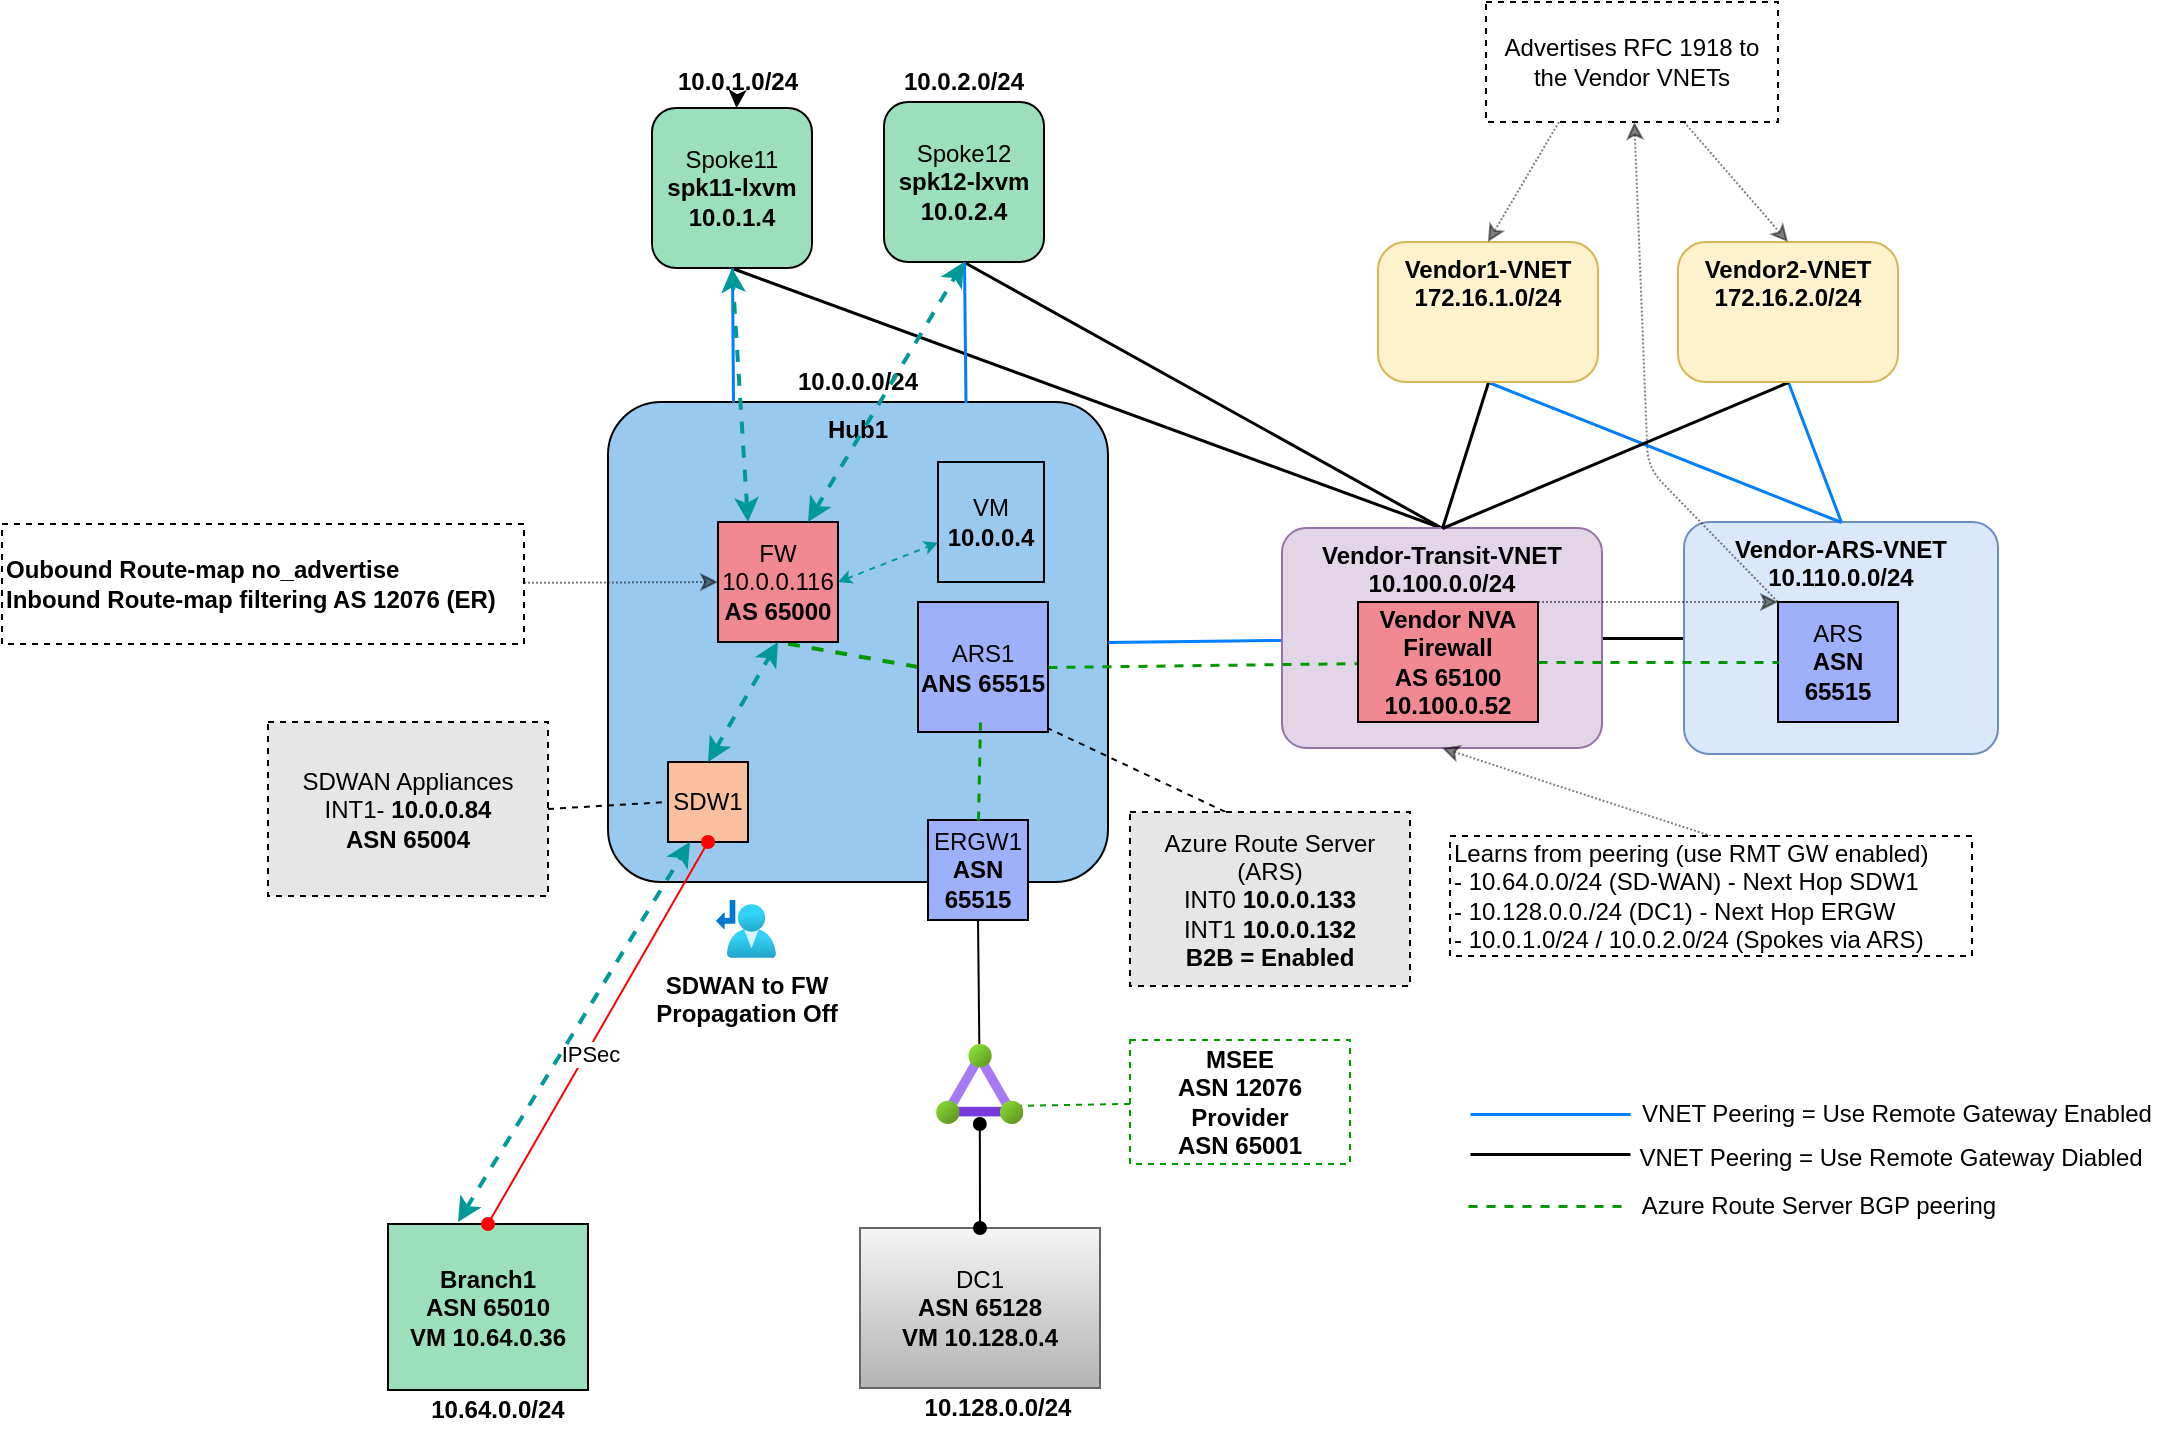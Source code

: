 <mxfile version="23.0.2" type="device">
  <diagram id="00uQ1r8bzlsPOv85Df7x" name="Page-1">
    <mxGraphModel dx="2490" dy="745" grid="0" gridSize="10" guides="0" tooltips="0" connect="1" arrows="1" fold="1" page="0" pageScale="1" pageWidth="1100" pageHeight="850" background="none" math="0" shadow="0">
      <root>
        <mxCell id="0" />
        <mxCell id="1" parent="0" />
        <mxCell id="167" style="edgeStyle=none;html=1;exitX=0.5;exitY=1;exitDx=0;exitDy=0;entryX=0.5;entryY=0;entryDx=0;entryDy=0;strokeColor=#000000;strokeWidth=1.5;startArrow=none;startFill=0;endArrow=none;endFill=0;" parent="1" source="4" target="139" edge="1">
          <mxGeometry relative="1" as="geometry" />
        </mxCell>
        <mxCell id="4" value="Spoke12&lt;br&gt;&lt;b style=&quot;border-color: var(--border-color);&quot;&gt;spk12-lxvm&lt;br style=&quot;border-color: var(--border-color);&quot;&gt;10.0.2.4&lt;/b&gt;" style="rounded=1;whiteSpace=wrap;html=1;fillColor=#9BE0BA;" parent="1" vertex="1">
          <mxGeometry x="-627" y="130" width="80" height="80" as="geometry" />
        </mxCell>
        <mxCell id="166" style="edgeStyle=none;html=1;strokeColor=#000000;strokeWidth=1.5;startArrow=none;startFill=0;endArrow=none;endFill=0;entryX=0.5;entryY=0;entryDx=0;entryDy=0;exitX=0.5;exitY=1;exitDx=0;exitDy=0;" parent="1" source="5" target="139" edge="1">
          <mxGeometry relative="1" as="geometry">
            <mxPoint x="-700" y="240" as="sourcePoint" />
            <mxPoint x="-360" y="340" as="targetPoint" />
          </mxGeometry>
        </mxCell>
        <mxCell id="5" value="Spoke11&lt;br&gt;&lt;b&gt;spk11-lxvm&lt;br&gt;10.0.1.4&lt;/b&gt;" style="rounded=1;whiteSpace=wrap;html=1;fillColor=#9BE0BA;" parent="1" vertex="1">
          <mxGeometry x="-743" y="133" width="80" height="80" as="geometry" />
        </mxCell>
        <mxCell id="8" value="&lt;b&gt;Hub1&lt;br&gt;&lt;br&gt;&lt;/b&gt;" style="rounded=1;whiteSpace=wrap;html=1;verticalAlign=top;fillColor=#99C9EF;arcSize=11;" parent="1" vertex="1">
          <mxGeometry x="-765" y="280" width="250" height="240" as="geometry" />
        </mxCell>
        <mxCell id="14" style="rounded=0;orthogonalLoop=1;jettySize=auto;html=1;exitX=0;exitY=0.5;exitDx=0;exitDy=0;dashed=1;strokeColor=#009900;endArrow=none;endFill=0;fontColor=#004F00;startArrow=none;entryX=0.5;entryY=1;entryDx=0;entryDy=0;strokeWidth=2;" parent="1" source="13" target="111" edge="1">
          <mxGeometry relative="1" as="geometry">
            <mxPoint x="-715" y="404" as="targetPoint" />
          </mxGeometry>
        </mxCell>
        <mxCell id="15" value="SDW1&lt;br&gt;" style="whiteSpace=wrap;html=1;aspect=fixed;fillColor=#F9C0A0;direction=south;" parent="1" vertex="1">
          <mxGeometry x="-735" y="460" width="40" height="40" as="geometry" />
        </mxCell>
        <mxCell id="25" value="DC1&lt;br&gt;&lt;b&gt;ASN 65128&lt;br&gt;VM 10.128.0.4&lt;br&gt;&lt;/b&gt;" style="rounded=0;whiteSpace=wrap;html=1;fillColor=#f5f5f5;strokeColor=#666666;gradientColor=#b3b3b3;" parent="1" vertex="1">
          <mxGeometry x="-639" y="693" width="120" height="80" as="geometry" />
        </mxCell>
        <mxCell id="26" value="&lt;b&gt;Branch1&lt;br&gt;ASN 65010&lt;br&gt;VM 10.64.0.36&lt;br&gt;&lt;/b&gt;" style="rounded=0;whiteSpace=wrap;html=1;fillColor=#9BE0BA;" parent="1" vertex="1">
          <mxGeometry x="-875" y="691" width="100" height="83" as="geometry" />
        </mxCell>
        <mxCell id="27" style="rounded=1;orthogonalLoop=1;jettySize=auto;html=1;exitX=0.5;exitY=1;exitDx=0;exitDy=0;entryX=0.715;entryY=0.001;entryDx=0;entryDy=0;startArrow=none;startFill=0;endArrow=none;endFill=0;entryPerimeter=0;strokeColor=#007FFF;strokeWidth=1.5;" parent="1" source="4" target="8" edge="1">
          <mxGeometry relative="1" as="geometry" />
        </mxCell>
        <mxCell id="28" style="rounded=1;orthogonalLoop=1;jettySize=auto;html=1;exitX=0.5;exitY=1;exitDx=0;exitDy=0;entryX=0.25;entryY=0;entryDx=0;entryDy=0;startArrow=none;startFill=0;endArrow=none;endFill=0;strokeColor=#007FFF;strokeWidth=1.5;" parent="1" source="5" target="8" edge="1">
          <mxGeometry relative="1" as="geometry" />
        </mxCell>
        <mxCell id="31" style="rounded=0;orthogonalLoop=1;jettySize=auto;html=1;exitX=0.5;exitY=0;exitDx=0;exitDy=0;startArrow=oval;startFill=1;endArrow=oval;endFill=1;strokeColor=#FF0000;entryX=1;entryY=0.5;entryDx=0;entryDy=0;" parent="1" source="26" target="15" edge="1">
          <mxGeometry relative="1" as="geometry">
            <mxPoint x="-725" y="500" as="targetPoint" />
          </mxGeometry>
        </mxCell>
        <mxCell id="168" value="IPSec" style="edgeLabel;html=1;align=center;verticalAlign=middle;resizable=0;points=[];" parent="31" vertex="1" connectable="0">
          <mxGeometry x="-0.096" y="-1" relative="1" as="geometry">
            <mxPoint as="offset" />
          </mxGeometry>
        </mxCell>
        <mxCell id="35" value="ERGW1&lt;br&gt;&lt;b&gt;ASN 65515&lt;/b&gt;" style="whiteSpace=wrap;html=1;aspect=fixed;fillStyle=auto;fillColor=#9FB0FA;" parent="1" vertex="1">
          <mxGeometry x="-605" y="489" width="50" height="50" as="geometry" />
        </mxCell>
        <mxCell id="170" value="" style="edgeStyle=none;html=1;" parent="1" source="37" target="5" edge="1">
          <mxGeometry relative="1" as="geometry" />
        </mxCell>
        <mxCell id="37" value="10.0.1.0/24" style="text;html=1;strokeColor=none;fillColor=none;align=center;verticalAlign=middle;whiteSpace=wrap;rounded=0;fontStyle=1" parent="1" vertex="1">
          <mxGeometry x="-740" y="110" width="80" height="20" as="geometry" />
        </mxCell>
        <mxCell id="38" value="10.0.2.0/24" style="text;html=1;strokeColor=none;fillColor=none;align=center;verticalAlign=middle;whiteSpace=wrap;rounded=0;fontStyle=1" parent="1" vertex="1">
          <mxGeometry x="-627" y="110" width="80" height="20" as="geometry" />
        </mxCell>
        <mxCell id="40" value="&lt;b&gt;10.64.0.0/24&lt;/b&gt;" style="text;html=1;strokeColor=none;fillColor=none;align=center;verticalAlign=middle;whiteSpace=wrap;rounded=0;" parent="1" vertex="1">
          <mxGeometry x="-860" y="774" width="80" height="20" as="geometry" />
        </mxCell>
        <mxCell id="149" value="" style="edgeStyle=none;html=1;strokeColor=#007FFF;startArrow=none;startFill=0;endArrow=none;endFill=0;" parent="1" source="41" target="8" edge="1">
          <mxGeometry relative="1" as="geometry" />
        </mxCell>
        <mxCell id="41" value="10.0.0.0/24" style="text;html=1;strokeColor=none;fillColor=none;align=center;verticalAlign=middle;whiteSpace=wrap;rounded=0;fontStyle=1" parent="1" vertex="1">
          <mxGeometry x="-680" y="260" width="80" height="20" as="geometry" />
        </mxCell>
        <mxCell id="42" value="&lt;b&gt;10.128.0.0/24&lt;/b&gt;" style="text;html=1;strokeColor=none;fillColor=none;align=center;verticalAlign=middle;whiteSpace=wrap;rounded=0;" parent="1" vertex="1">
          <mxGeometry x="-610" y="773" width="80" height="20" as="geometry" />
        </mxCell>
        <mxCell id="45" style="rounded=0;orthogonalLoop=1;jettySize=auto;html=1;entryX=0.5;entryY=1;entryDx=0;entryDy=0;startArrow=none;startFill=0;endArrow=none;endFill=0;" parent="1" source="163" target="35" edge="1">
          <mxGeometry relative="1" as="geometry">
            <mxPoint x="-575" y="610" as="sourcePoint" />
          </mxGeometry>
        </mxCell>
        <mxCell id="47" style="rounded=0;orthogonalLoop=1;jettySize=auto;html=1;exitX=0.5;exitY=0;exitDx=0;exitDy=0;startArrow=oval;startFill=1;endArrow=oval;endFill=1;" parent="1" source="25" target="163" edge="1">
          <mxGeometry relative="1" as="geometry">
            <mxPoint x="-573.482" y="679.944" as="targetPoint" />
          </mxGeometry>
        </mxCell>
        <mxCell id="57" style="rounded=0;orthogonalLoop=1;jettySize=auto;html=1;exitX=1;exitY=0.5;exitDx=0;exitDy=0;entryX=0;entryY=0.5;entryDx=0;entryDy=0;dashed=1;startArrow=none;startFill=0;endArrow=none;endFill=0;strokeColor=#000000;" parent="1" source="59" target="13" edge="1">
          <mxGeometry relative="1" as="geometry" />
        </mxCell>
        <mxCell id="59" value="&lt;font style=&quot;&quot;&gt;Azure Route Server (ARS)&lt;br&gt;&lt;div style=&quot;&quot;&gt;INT0 &lt;b&gt;10.0.0.133&lt;/b&gt;&lt;/div&gt;&lt;div style=&quot;&quot;&gt;INT1 &lt;b&gt;10.0.0.132&lt;/b&gt;&lt;/div&gt;&lt;div style=&quot;&quot;&gt;&lt;b&gt;B2B = Enabled&lt;/b&gt;&lt;/div&gt;&lt;/font&gt;" style="text;html=1;strokeColor=default;fillColor=#E6E6E6;align=center;verticalAlign=middle;whiteSpace=wrap;rounded=0;dashed=1;" parent="1" vertex="1">
          <mxGeometry x="-504" y="485" width="140" height="87" as="geometry" />
        </mxCell>
        <mxCell id="61" style="rounded=0;orthogonalLoop=1;jettySize=auto;html=1;exitX=1;exitY=0.5;exitDx=0;exitDy=0;entryX=0.5;entryY=1;entryDx=0;entryDy=0;dashed=1;startArrow=none;startFill=0;endArrow=none;endFill=0;strokeColor=#000000;" parent="1" source="62" target="15" edge="1">
          <mxGeometry relative="1" as="geometry" />
        </mxCell>
        <mxCell id="62" value="SDWAN Appliances&lt;br&gt;INT1-&amp;nbsp;&lt;b&gt;10.0.0.84&lt;/b&gt;&lt;br&gt;&lt;b&gt;ASN 65004&lt;/b&gt;" style="text;html=1;strokeColor=default;fillColor=#E6E6E6;align=center;verticalAlign=middle;whiteSpace=wrap;rounded=0;dashed=1;" parent="1" vertex="1">
          <mxGeometry x="-935" y="440" width="140" height="87" as="geometry" />
        </mxCell>
        <mxCell id="69" style="rounded=0;orthogonalLoop=1;jettySize=auto;html=1;dashed=1;strokeColor=#009900;endArrow=none;endFill=0;fontColor=#004F00;labelBackgroundColor=default;entryX=0.846;entryY=0.775;entryDx=0;entryDy=0;entryPerimeter=0;" parent="1" source="94" target="163" edge="1">
          <mxGeometry relative="1" as="geometry">
            <mxPoint x="-295" y="532.5" as="sourcePoint" />
            <mxPoint x="-575" y="635.25" as="targetPoint" />
          </mxGeometry>
        </mxCell>
        <mxCell id="94" value="&lt;b&gt;MSEE&lt;br&gt;ASN 12076&lt;br&gt;Provider&lt;br&gt;ASN 65001&lt;br&gt;&lt;/b&gt;" style="text;html=1;strokeColor=#009900;fillColor=none;align=center;verticalAlign=middle;whiteSpace=wrap;rounded=0;dashed=1;" parent="1" vertex="1">
          <mxGeometry x="-504" y="599" width="110" height="62" as="geometry" />
        </mxCell>
        <mxCell id="101" value="VM&lt;br&gt;&lt;b&gt;10.0.0.4&lt;/b&gt;" style="text;align=center;html=1;verticalAlign=middle;whiteSpace=wrap;rounded=0;fontSize=12;strokeColor=default;" parent="1" vertex="1">
          <mxGeometry x="-600" y="310" width="53" height="60" as="geometry" />
        </mxCell>
        <mxCell id="140" style="edgeStyle=none;html=1;entryX=1;entryY=0.5;entryDx=0;entryDy=0;endArrow=none;endFill=0;strokeColor=#007FFF;strokeWidth=1.5;" parent="1" source="139" target="8" edge="1">
          <mxGeometry relative="1" as="geometry" />
        </mxCell>
        <mxCell id="143" style="edgeStyle=none;html=1;exitX=1;exitY=0.5;exitDx=0;exitDy=0;entryX=0;entryY=0.5;entryDx=0;entryDy=0;endArrow=none;endFill=0;strokeWidth=1.5;strokeColor=#000000;startArrow=none;startFill=0;" parent="1" source="139" target="141" edge="1">
          <mxGeometry relative="1" as="geometry" />
        </mxCell>
        <mxCell id="139" value="&lt;b&gt;Vendor-Transit-VNET&lt;br&gt;10.100.0.0/24&lt;br&gt;&lt;br&gt;&lt;br&gt;&lt;/b&gt;" style="rounded=1;whiteSpace=wrap;html=1;verticalAlign=top;fillColor=#e1d5e7;arcSize=11;strokeColor=#9673a6;" parent="1" vertex="1">
          <mxGeometry x="-428" y="343" width="160" height="110" as="geometry" />
        </mxCell>
        <mxCell id="144" style="edgeStyle=none;html=1;exitX=0.5;exitY=0;exitDx=0;exitDy=0;entryX=0.5;entryY=1;entryDx=0;entryDy=0;endArrow=none;endFill=0;strokeColor=#007FFF;strokeWidth=1.5;" parent="1" source="141" target="145" edge="1">
          <mxGeometry relative="1" as="geometry" />
        </mxCell>
        <mxCell id="141" value="&lt;b&gt;Vendor-ARS-VNET&lt;br&gt;&lt;/b&gt;&lt;b style=&quot;border-color: var(--border-color);&quot;&gt;10.110.0.0/24&lt;/b&gt;&lt;b&gt;&lt;br&gt;&lt;br&gt;&lt;br&gt;&lt;/b&gt;" style="rounded=1;whiteSpace=wrap;html=1;verticalAlign=top;fillColor=#dae8fc;arcSize=11;strokeColor=#6c8ebf;" parent="1" vertex="1">
          <mxGeometry x="-227" y="340" width="157" height="116" as="geometry" />
        </mxCell>
        <mxCell id="146" style="edgeStyle=none;html=1;entryX=0.5;entryY=0;entryDx=0;entryDy=0;endArrow=none;endFill=0;exitX=0.5;exitY=1;exitDx=0;exitDy=0;strokeColor=#007FFF;strokeWidth=1.5;" parent="1" source="142" target="141" edge="1">
          <mxGeometry relative="1" as="geometry" />
        </mxCell>
        <mxCell id="148" style="edgeStyle=none;html=1;exitX=0.5;exitY=1;exitDx=0;exitDy=0;endArrow=none;endFill=0;entryX=0.5;entryY=0;entryDx=0;entryDy=0;strokeWidth=1.5;strokeColor=#000000;startArrow=none;startFill=0;" parent="1" source="142" target="139" edge="1">
          <mxGeometry relative="1" as="geometry">
            <mxPoint x="-350" y="340" as="targetPoint" />
          </mxGeometry>
        </mxCell>
        <mxCell id="142" value="&lt;b&gt;Vendor1-VNET&lt;/b&gt;&lt;br&gt;&lt;b&gt;172.16.1.0/24&lt;/b&gt;" style="rounded=1;whiteSpace=wrap;html=1;verticalAlign=top;fillColor=#fff2cc;arcSize=20;strokeColor=#d6b656;" parent="1" vertex="1">
          <mxGeometry x="-380" y="200" width="110" height="70" as="geometry" />
        </mxCell>
        <mxCell id="147" style="edgeStyle=none;html=1;exitX=0.5;exitY=1;exitDx=0;exitDy=0;entryX=0.5;entryY=0;entryDx=0;entryDy=0;endArrow=none;endFill=0;strokeWidth=1.5;strokeColor=#000000;startArrow=none;startFill=0;" parent="1" source="145" target="139" edge="1">
          <mxGeometry relative="1" as="geometry" />
        </mxCell>
        <mxCell id="145" value="&lt;b&gt;Vendor2-VNET&lt;/b&gt;&lt;br&gt;&lt;b&gt;172.16.2.0/24&lt;/b&gt;" style="rounded=1;whiteSpace=wrap;html=1;verticalAlign=top;fillColor=#fff2cc;arcSize=20;strokeColor=#d6b656;" parent="1" vertex="1">
          <mxGeometry x="-230" y="200" width="110" height="70" as="geometry" />
        </mxCell>
        <mxCell id="13" value="ARS1&lt;br&gt;&lt;b&gt;ANS 65515&lt;/b&gt;" style="whiteSpace=wrap;html=1;aspect=fixed;fillColor=#9FB0FA;" parent="1" vertex="1">
          <mxGeometry x="-610" y="380" width="65" height="65" as="geometry" />
        </mxCell>
        <mxCell id="151" value="" style="rounded=0;orthogonalLoop=1;jettySize=auto;html=1;exitX=1;exitY=0.5;exitDx=0;exitDy=0;dashed=1;strokeColor=#009900;endArrow=none;endFill=0;fontColor=#004F00;strokeWidth=1.5;" parent="1" source="13" target="153" edge="1">
          <mxGeometry relative="1" as="geometry">
            <mxPoint x="-600" y="433.727" as="targetPoint" />
            <mxPoint x="-705" y="470" as="sourcePoint" />
          </mxGeometry>
        </mxCell>
        <mxCell id="153" value="&lt;b style=&quot;border-color: var(--border-color);&quot;&gt;Vendor NVA&lt;br style=&quot;border-color: var(--border-color);&quot;&gt;Firewall&lt;br&gt;AS 65100&lt;br&gt;10.100.0.52&lt;br&gt;&lt;/b&gt;" style="whiteSpace=wrap;html=1;fillColor=#F18992;gradientColor=none;fillStyle=auto;" parent="1" vertex="1">
          <mxGeometry x="-390" y="380" width="90" height="60" as="geometry" />
        </mxCell>
        <mxCell id="154" value="&lt;span style=&quot;border-color: var(--border-color);&quot;&gt;ARS&lt;/span&gt;&lt;br&gt;&lt;b&gt;ASN 65515&lt;/b&gt;" style="whiteSpace=wrap;html=1;aspect=fixed;fillColor=#9FB0FA;" parent="1" vertex="1">
          <mxGeometry x="-180" y="380" width="60" height="60" as="geometry" />
        </mxCell>
        <mxCell id="160" value="" style="rounded=0;orthogonalLoop=1;jettySize=auto;html=1;exitX=1;exitY=0.5;exitDx=0;exitDy=0;dashed=1;strokeColor=#009900;endArrow=none;endFill=0;fontColor=#004F00;entryX=0;entryY=0.5;entryDx=0;entryDy=0;strokeWidth=1.5;" parent="1" source="153" target="154" edge="1">
          <mxGeometry relative="1" as="geometry">
            <mxPoint x="-380" y="420.562" as="targetPoint" />
            <mxPoint x="-535" y="422.5" as="sourcePoint" />
          </mxGeometry>
        </mxCell>
        <mxCell id="163" value="" style="aspect=fixed;html=1;points=[];align=center;image;fontSize=12;image=img/lib/azure2/networking/ExpressRoute_Circuits.svg;fillColor=#FF6666;" parent="1" vertex="1">
          <mxGeometry x="-601" y="601" width="43.75" height="40" as="geometry" />
        </mxCell>
        <mxCell id="teDGvpvdM2zaWoDMswgV-171" value="" style="rounded=0;orthogonalLoop=1;jettySize=auto;html=1;dashed=1;strokeColor=#009900;endArrow=none;endFill=0;fontColor=#004F00;strokeWidth=1.5;exitX=0.5;exitY=0;exitDx=0;exitDy=0;" parent="1" source="35" edge="1">
          <mxGeometry relative="1" as="geometry">
            <mxPoint x="-579" y="440" as="targetPoint" />
            <mxPoint x="-576" y="490" as="sourcePoint" />
          </mxGeometry>
        </mxCell>
        <mxCell id="110" value="Firewall" parent="0" />
        <mxCell id="137" style="edgeStyle=none;hachureGap=4;html=1;exitX=1;exitY=0.5;exitDx=0;exitDy=0;strokeColor=#009999;strokeWidth=1;fontFamily=Helvetica;fontSource=https%3A%2F%2Ffonts.googleapis.com%2Fcss%3Ffamily%3DArchitects%2BDaughter;fontSize=11;rounded=0;startArrow=classic;dashed=1;startSize=4;endSize=4;jumpSize=4;" parent="110" source="111" target="101" edge="1">
          <mxGeometry relative="1" as="geometry" />
        </mxCell>
        <mxCell id="111" value="FW&lt;br&gt;10.0.0.116&lt;br&gt;&lt;b&gt;AS 65000&lt;/b&gt;&lt;br&gt;" style="whiteSpace=wrap;html=1;aspect=fixed;gradientColor=none;fillStyle=auto;fillColor=#F18992;" parent="110" vertex="1">
          <mxGeometry x="-710" y="340" width="60" height="60" as="geometry" />
        </mxCell>
        <mxCell id="112" value="" style="endArrow=classic;startArrow=classic;html=1;rounded=0;dashed=1;strokeWidth=2;entryX=0.5;entryY=1;entryDx=0;entryDy=0;exitX=0;exitY=0.5;exitDx=0;exitDy=0;strokeColor=#009999;" parent="110" target="111" edge="1">
          <mxGeometry width="50" height="50" relative="1" as="geometry">
            <mxPoint x="-715" y="460" as="sourcePoint" />
            <mxPoint x="-659" y="425" as="targetPoint" />
          </mxGeometry>
        </mxCell>
        <mxCell id="113" value="" style="endArrow=classic;startArrow=classic;html=1;rounded=0;dashed=1;strokeWidth=2;exitX=0.25;exitY=0;exitDx=0;exitDy=0;strokeColor=#009999;entryX=0.5;entryY=1;entryDx=0;entryDy=0;" parent="110" source="111" target="5" edge="1">
          <mxGeometry width="50" height="50" relative="1" as="geometry">
            <mxPoint x="-647.0" y="397" as="sourcePoint" />
            <mxPoint x="-697" y="210" as="targetPoint" />
          </mxGeometry>
        </mxCell>
        <mxCell id="114" value="" style="endArrow=classic;startArrow=classic;html=1;rounded=0;dashed=1;strokeWidth=2;strokeColor=#009999;entryX=1;entryY=0.5;entryDx=0;entryDy=0;" parent="110" edge="1">
          <mxGeometry width="50" height="50" relative="1" as="geometry">
            <mxPoint x="-840" y="690" as="sourcePoint" />
            <mxPoint x="-724" y="500.0" as="targetPoint" />
          </mxGeometry>
        </mxCell>
        <mxCell id="115" value="" style="endArrow=classic;startArrow=classic;html=1;rounded=0;dashed=1;strokeWidth=2;entryX=0.5;entryY=1;entryDx=0;entryDy=0;strokeColor=#009999;exitX=0.75;exitY=0;exitDx=0;exitDy=0;" parent="110" source="111" target="4" edge="1">
          <mxGeometry width="50" height="50" relative="1" as="geometry">
            <mxPoint x="-615" y="340" as="sourcePoint" />
            <mxPoint x="-585" y="240.0" as="targetPoint" />
          </mxGeometry>
        </mxCell>
        <mxCell id="124" value="Flow" style="" parent="0" visible="0" />
        <mxCell id="125" value="" style="endArrow=classic;startArrow=classic;html=1;rounded=0;dashed=1;strokeWidth=1;strokeColor=#009999;" parent="124" edge="1">
          <mxGeometry width="50" height="50" relative="1" as="geometry">
            <mxPoint x="-703.454" y="460.0" as="sourcePoint" />
            <mxPoint x="-693.383" y="240" as="targetPoint" />
            <Array as="points">
              <mxPoint x="-659" y="383" />
            </Array>
          </mxGeometry>
        </mxCell>
        <mxCell id="126" value="" style="endArrow=classic;startArrow=classic;html=1;rounded=0;dashed=1;strokeWidth=1;strokeColor=#009999;entryX=0.75;entryY=1;entryDx=0;entryDy=0;exitX=0;exitY=0.5;exitDx=0;exitDy=0;" parent="124" edge="1">
          <mxGeometry width="50" height="50" relative="1" as="geometry">
            <mxPoint x="-665" y="460.0" as="sourcePoint" />
            <mxPoint x="-567" y="240" as="targetPoint" />
            <Array as="points">
              <mxPoint x="-606" y="396" />
            </Array>
          </mxGeometry>
        </mxCell>
        <mxCell id="127" value="" style="endArrow=classic;startArrow=classic;html=1;rounded=0;dashed=1;strokeWidth=1;strokeColor=#009999;entryX=0.75;entryY=1;entryDx=0;entryDy=0;" parent="124" edge="1">
          <mxGeometry width="50" height="50" relative="1" as="geometry">
            <mxPoint x="-662" y="459" as="sourcePoint" />
            <mxPoint x="-683" y="240" as="targetPoint" />
            <Array as="points">
              <mxPoint x="-642" y="382" />
            </Array>
          </mxGeometry>
        </mxCell>
        <mxCell id="128" value="" style="endArrow=classic;startArrow=classic;html=1;rounded=0;dashed=1;strokeWidth=1;strokeColor=#009999;entryX=0.642;entryY=0.999;entryDx=0;entryDy=0;exitX=0;exitY=0.25;exitDx=0;exitDy=0;entryPerimeter=0;" parent="124" edge="1">
          <mxGeometry width="50" height="50" relative="1" as="geometry">
            <mxPoint x="-705" y="460.0" as="sourcePoint" />
            <mxPoint x="-575.64" y="239.92" as="targetPoint" />
            <Array as="points">
              <mxPoint x="-618" y="390" />
            </Array>
          </mxGeometry>
        </mxCell>
        <mxCell id="129" value="" style="endArrow=classic;startArrow=classic;html=1;rounded=0;dashed=1;strokeWidth=1;strokeColor=#009999;" parent="124" target="101" edge="1">
          <mxGeometry width="50" height="50" relative="1" as="geometry">
            <mxPoint x="-703" y="459" as="sourcePoint" />
            <mxPoint x="-673" y="250" as="targetPoint" />
            <Array as="points">
              <mxPoint x="-575" y="428" />
            </Array>
          </mxGeometry>
        </mxCell>
        <mxCell id="177" value="Text" style="text;html=1;align=center;verticalAlign=middle;resizable=0;points=[];autosize=1;strokeColor=none;fillColor=none;" parent="124" vertex="1">
          <mxGeometry x="-908" y="393" width="40" height="26" as="geometry" />
        </mxCell>
        <object label="UDR" id="103">
          <mxCell parent="0" />
        </object>
        <mxCell id="106" value="SDWAN to FW&lt;br&gt;Propagation Off" style="aspect=fixed;html=1;points=[];align=center;image;fontSize=12;image=img/lib/azure2/networking/Route_Tables.svg;fontStyle=1" parent="103" vertex="1">
          <mxGeometry x="-711" y="529" width="29.94" height="29" as="geometry" />
        </mxCell>
        <mxCell id="186" value="VNET Peering = Use Remote Gateway Enabled&lt;br&gt;" style="text;html=1;align=center;verticalAlign=middle;resizable=0;points=[];autosize=1;strokeColor=none;fillColor=none;" parent="103" vertex="1">
          <mxGeometry x="-261" y="621" width="280" height="30" as="geometry" />
        </mxCell>
        <mxCell id="187" value="VNET Peering = Use Remote Gateway Diabled" style="text;html=1;align=center;verticalAlign=middle;resizable=0;points=[];autosize=1;strokeColor=none;fillColor=none;" parent="103" vertex="1">
          <mxGeometry x="-264" y="643" width="280" height="30" as="geometry" />
        </mxCell>
        <mxCell id="188" value="" style="edgeStyle=none;orthogonalLoop=1;jettySize=auto;html=1;strokeColor=#007FFF;startArrow=none;startFill=0;endArrow=none;endFill=0;strokeWidth=1.5;" parent="103" edge="1">
          <mxGeometry width="80" relative="1" as="geometry">
            <mxPoint x="-334.0" y="636" as="sourcePoint" />
            <mxPoint x="-254.0" y="636" as="targetPoint" />
            <Array as="points" />
          </mxGeometry>
        </mxCell>
        <mxCell id="189" value="" style="edgeStyle=none;orthogonalLoop=1;jettySize=auto;html=1;strokeColor=#000000;startArrow=none;startFill=0;endArrow=none;endFill=0;strokeWidth=1.5;" parent="103" edge="1">
          <mxGeometry width="80" relative="1" as="geometry">
            <mxPoint x="-334.0" y="656" as="sourcePoint" />
            <mxPoint x="-254.0" y="656" as="targetPoint" />
            <Array as="points" />
          </mxGeometry>
        </mxCell>
        <mxCell id="190" value="" style="rounded=0;orthogonalLoop=1;jettySize=auto;html=1;exitX=1;exitY=0.5;exitDx=0;exitDy=0;dashed=1;strokeColor=#009900;endArrow=none;endFill=0;fontColor=#004F00;strokeWidth=1.5;" parent="103" edge="1">
          <mxGeometry relative="1" as="geometry">
            <mxPoint x="-256" y="682" as="targetPoint" />
            <mxPoint x="-335" y="682" as="sourcePoint" />
          </mxGeometry>
        </mxCell>
        <mxCell id="191" value="Azure Route Server BGP peering" style="text;html=1;align=center;verticalAlign=middle;resizable=0;points=[];autosize=1;strokeColor=none;fillColor=none;" parent="103" vertex="1">
          <mxGeometry x="-258" y="669" width="195" height="26" as="geometry" />
        </mxCell>
        <mxCell id="215" style="edgeStyle=none;html=1;dashed=1;dashPattern=1 1;endArrow=none;endFill=0;opacity=50;startArrow=classic;startFill=1;entryX=0;entryY=0;entryDx=0;entryDy=0;" parent="103" source="218" target="154" edge="1">
          <mxGeometry relative="1" as="geometry">
            <mxPoint x="-298" y="410" as="targetPoint" />
            <Array as="points">
              <mxPoint x="-245" y="313" />
            </Array>
          </mxGeometry>
        </mxCell>
        <mxCell id="216" style="edgeStyle=none;html=1;entryX=0.5;entryY=0;entryDx=0;entryDy=0;dashed=1;dashPattern=1 1;endArrow=classic;endFill=1;opacity=50;startArrow=none;startFill=0;" parent="103" source="218" target="145" edge="1">
          <mxGeometry relative="1" as="geometry">
            <mxPoint x="-135" y="240" as="targetPoint" />
          </mxGeometry>
        </mxCell>
        <mxCell id="217" style="edgeStyle=none;html=1;exitX=0.25;exitY=1;exitDx=0;exitDy=0;entryX=0.5;entryY=0;entryDx=0;entryDy=0;dashed=1;dashPattern=1 1;endArrow=classic;endFill=1;opacity=50;" parent="103" source="218" target="142" edge="1">
          <mxGeometry relative="1" as="geometry">
            <mxPoint x="-285" y="240" as="targetPoint" />
          </mxGeometry>
        </mxCell>
        <mxCell id="218" value="Advertises RFC 1918 to the Vendor VNETs" style="whiteSpace=wrap;html=1;dashed=1;" parent="103" vertex="1">
          <mxGeometry x="-326" y="80" width="146" height="60" as="geometry" />
        </mxCell>
        <mxCell id="221" style="edgeStyle=none;html=1;exitX=0.5;exitY=0;exitDx=0;exitDy=0;entryX=0.5;entryY=1;entryDx=0;entryDy=0;dashed=1;dashPattern=1 1;startArrow=none;startFill=0;endArrow=classic;endFill=1;opacity=50;" parent="103" source="219" target="139" edge="1">
          <mxGeometry relative="1" as="geometry" />
        </mxCell>
        <mxCell id="219" value="&lt;div style=&quot;&quot;&gt;&lt;span style=&quot;background-color: initial;&quot;&gt;Learns from peering (use RMT GW enabled)&lt;/span&gt;&lt;/div&gt;&lt;div style=&quot;&quot;&gt;&lt;span style=&quot;background-color: initial;&quot;&gt;- 10.64.0.0/24 (SD-WAN) - Next Hop SDW1&lt;/span&gt;&lt;/div&gt;- 10.128.0.0./24 (DC1) - Next Hop ERGW&lt;br&gt;- 10.0.1.0/24 / 10.0.2.0/24 (Spokes via ARS)" style="whiteSpace=wrap;html=1;dashed=1;align=left;" parent="103" vertex="1">
          <mxGeometry x="-344" y="497" width="261" height="60" as="geometry" />
        </mxCell>
        <mxCell id="223" style="edgeStyle=none;html=1;entryX=0;entryY=0;entryDx=0;entryDy=0;dashed=1;dashPattern=1 1;startArrow=none;startFill=0;endArrow=classic;endFill=1;opacity=50;exitX=1;exitY=0;exitDx=0;exitDy=0;" parent="103" source="153" target="154" edge="1">
          <mxGeometry relative="1" as="geometry" />
        </mxCell>
        <mxCell id="225" style="edgeStyle=none;html=1;entryX=0;entryY=0.5;entryDx=0;entryDy=0;dashed=1;dashPattern=1 1;startArrow=none;startFill=0;endArrow=classic;endFill=1;opacity=50;" parent="103" source="224" target="111" edge="1">
          <mxGeometry relative="1" as="geometry" />
        </mxCell>
        <mxCell id="224" value="Oubound Route-map no_advertise&lt;br&gt;Inbound Route-map filtering AS 12076 (ER)" style="whiteSpace=wrap;html=1;dashed=1;align=left;fontStyle=1" parent="103" vertex="1">
          <mxGeometry x="-1068" y="341" width="261" height="60" as="geometry" />
        </mxCell>
      </root>
    </mxGraphModel>
  </diagram>
</mxfile>
